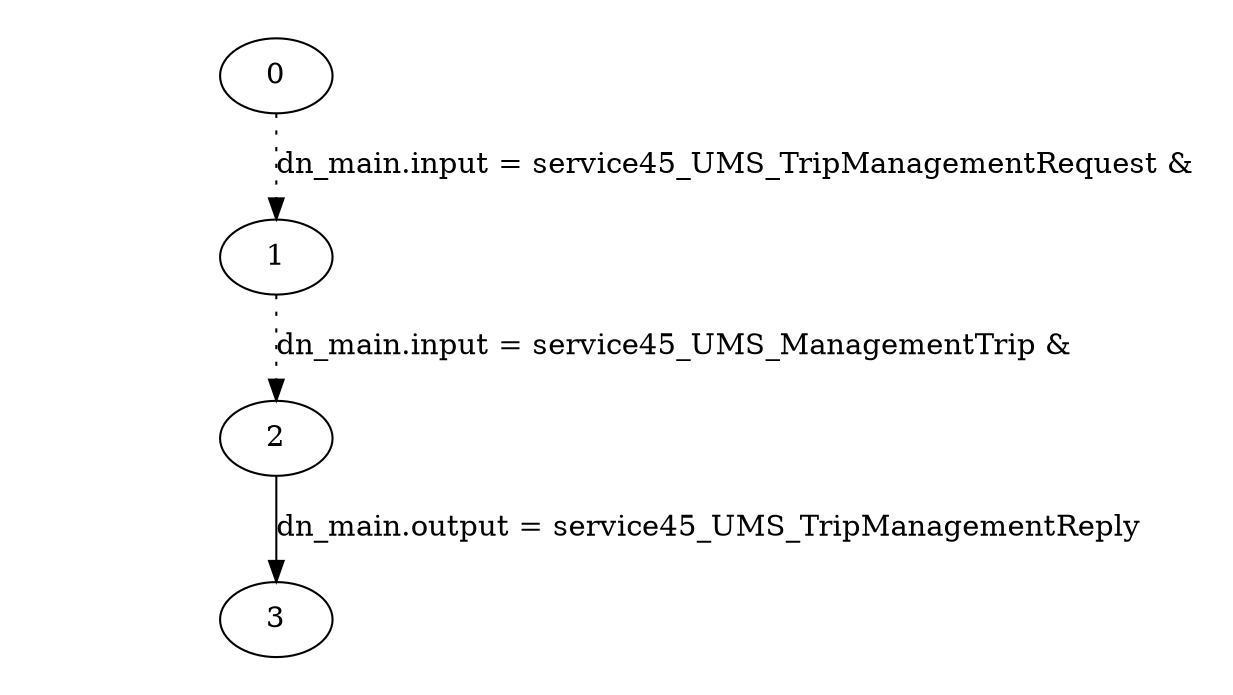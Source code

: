 digraph plan_fsm {
ratio="1.3";
margin="0.2";
size="8.0,11.4";
"0" -> "1" [style=dotted label="dn_main.input = service45_UMS_TripManagementRequest &\n"]
"1" -> "2" [style=dotted label="dn_main.input = service45_UMS_ManagementTrip &\n"]
"2" -> "3" [label="dn_main.output = service45_UMS_TripManagementReply"]
}


